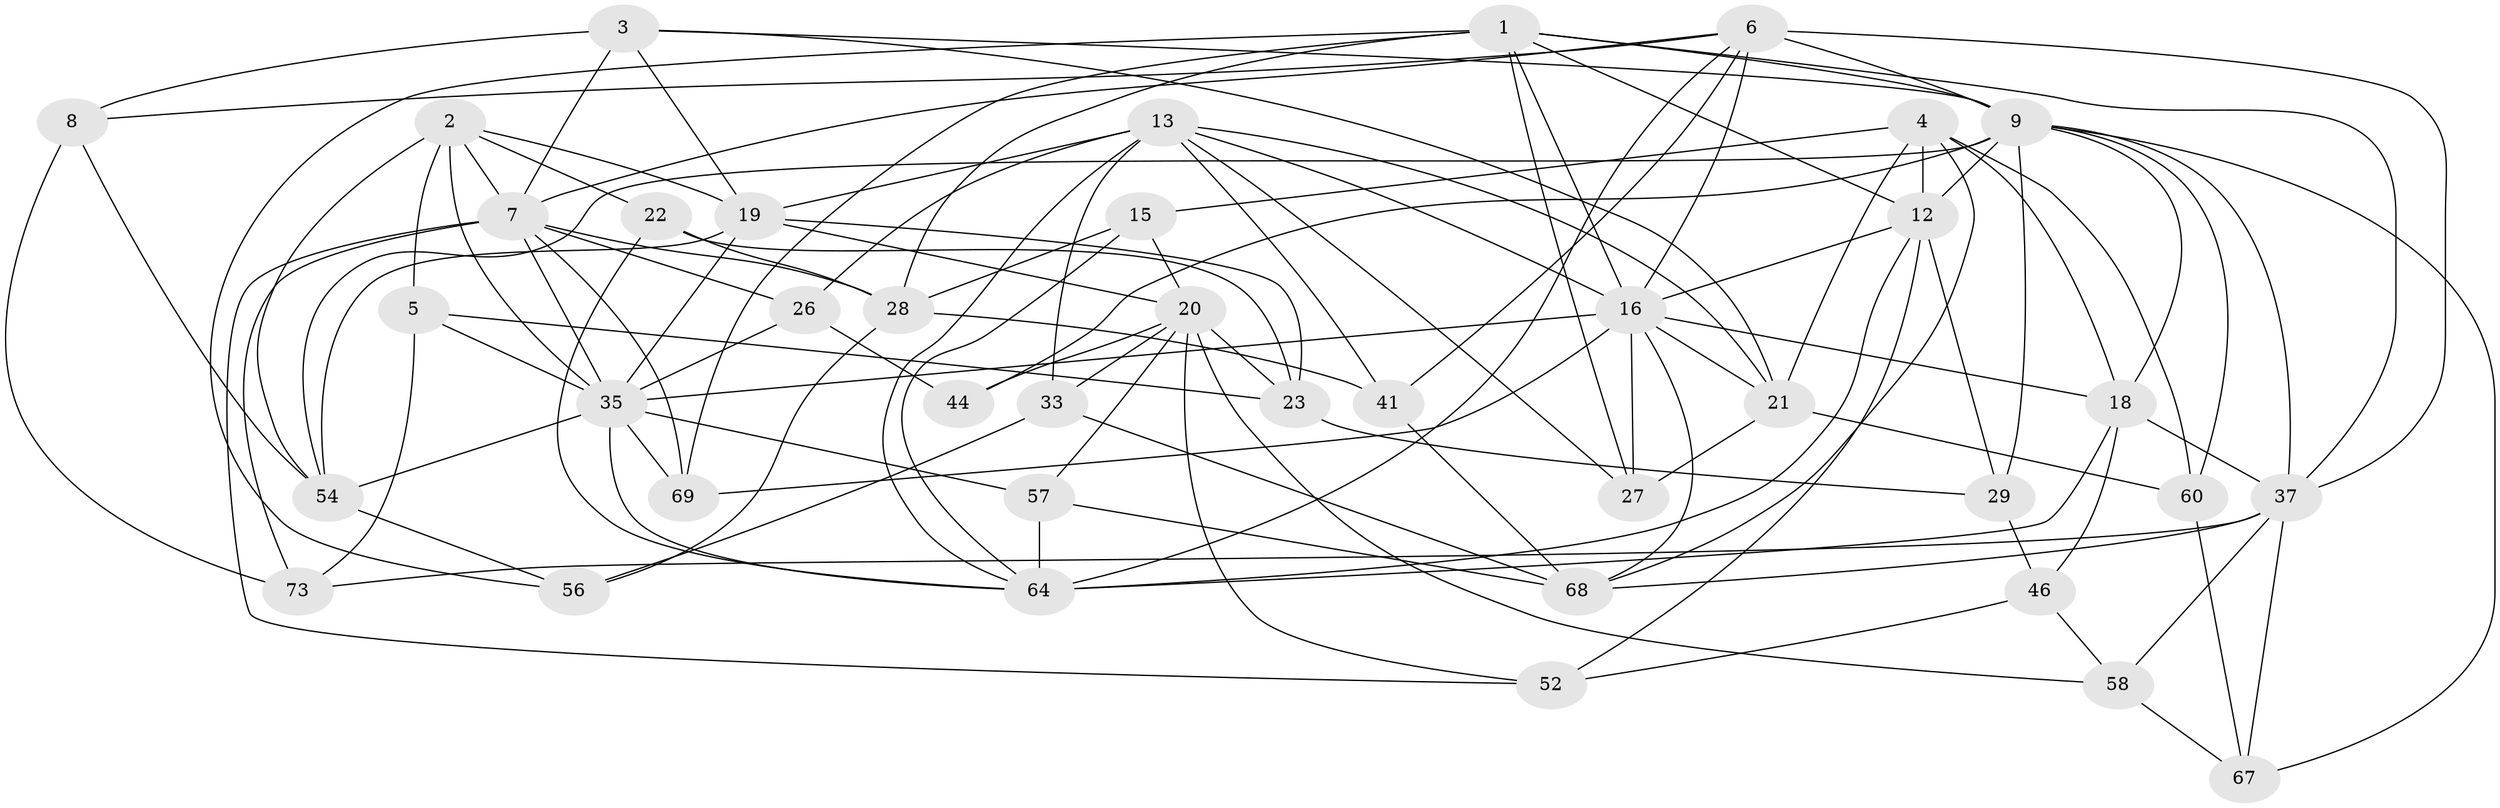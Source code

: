 // original degree distribution, {4: 1.0}
// Generated by graph-tools (version 1.1) at 2025/16/03/09/25 04:16:22]
// undirected, 40 vertices, 114 edges
graph export_dot {
graph [start="1"]
  node [color=gray90,style=filled];
  1 [super="+71+39"];
  2 [super="+70"];
  3 [super="+11"];
  4 [super="+76"];
  5;
  6 [super="+17+10"];
  7 [super="+14"];
  8;
  9 [super="+40+45"];
  12 [super="+25"];
  13 [super="+51+24"];
  15;
  16 [super="+43+38"];
  18 [super="+31"];
  19 [super="+50+48"];
  20 [super="+62"];
  21 [super="+53"];
  22;
  23 [super="+61+47"];
  26;
  27;
  28 [super="+32"];
  29;
  33;
  35 [super="+42"];
  37 [super="+49+74"];
  41;
  44;
  46;
  52;
  54 [super="+75"];
  56;
  57;
  58;
  60;
  64 [super="+77+65"];
  67;
  68 [super="+78"];
  69;
  73;
  1 -- 27;
  1 -- 56;
  1 -- 12;
  1 -- 69;
  1 -- 37;
  1 -- 28;
  1 -- 9;
  1 -- 16;
  2 -- 54;
  2 -- 19;
  2 -- 5;
  2 -- 22;
  2 -- 7;
  2 -- 35;
  3 -- 8;
  3 -- 21;
  3 -- 19;
  3 -- 9;
  3 -- 7 [weight=2];
  4 -- 60;
  4 -- 21;
  4 -- 15;
  4 -- 68;
  4 -- 12;
  4 -- 18;
  5 -- 73;
  5 -- 23;
  5 -- 35;
  6 -- 41;
  6 -- 37;
  6 -- 16;
  6 -- 8;
  6 -- 9 [weight=2];
  6 -- 64;
  6 -- 7;
  7 -- 73;
  7 -- 28;
  7 -- 26;
  7 -- 52;
  7 -- 69;
  7 -- 35;
  8 -- 73;
  8 -- 54;
  9 -- 12 [weight=2];
  9 -- 37;
  9 -- 18;
  9 -- 54;
  9 -- 67;
  9 -- 44 [weight=2];
  9 -- 60;
  9 -- 29;
  12 -- 16;
  12 -- 64;
  12 -- 52;
  12 -- 29;
  13 -- 41;
  13 -- 64;
  13 -- 33;
  13 -- 21;
  13 -- 19;
  13 -- 26;
  13 -- 27;
  13 -- 16;
  15 -- 28;
  15 -- 64;
  15 -- 20;
  16 -- 68;
  16 -- 21;
  16 -- 27;
  16 -- 18;
  16 -- 69;
  16 -- 35;
  18 -- 46;
  18 -- 64;
  18 -- 37;
  19 -- 23 [weight=2];
  19 -- 54;
  19 -- 20;
  19 -- 35;
  20 -- 58;
  20 -- 52;
  20 -- 23;
  20 -- 33;
  20 -- 57;
  20 -- 44;
  21 -- 27;
  21 -- 60;
  22 -- 64;
  22 -- 23;
  22 -- 28;
  23 -- 29;
  26 -- 44;
  26 -- 35;
  28 -- 56;
  28 -- 41;
  29 -- 46;
  33 -- 68;
  33 -- 56;
  35 -- 69;
  35 -- 57;
  35 -- 64;
  35 -- 54;
  37 -- 67;
  37 -- 73;
  37 -- 68;
  37 -- 58;
  41 -- 68;
  46 -- 52;
  46 -- 58;
  54 -- 56;
  57 -- 68;
  57 -- 64;
  58 -- 67;
  60 -- 67;
}
